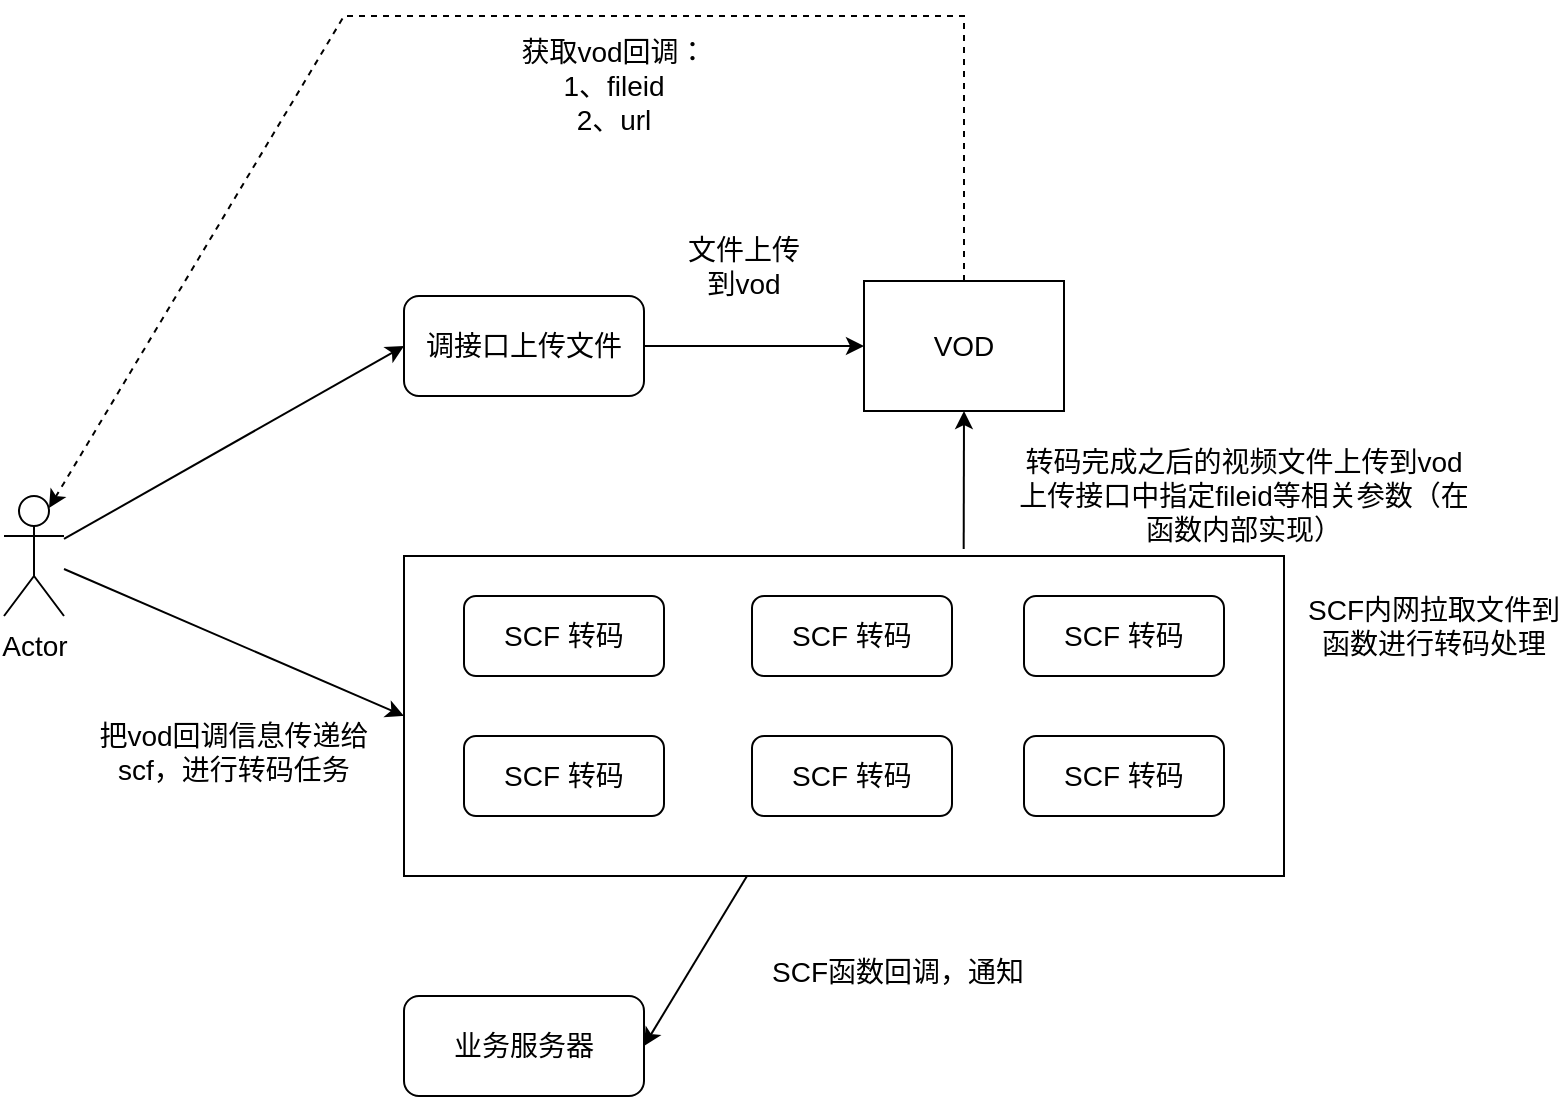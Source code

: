 <mxfile version="20.1.1" type="github">
  <diagram id="77WDoGPpaBxjXQUIE7XZ" name="Page-1">
    <mxGraphModel dx="1381" dy="769" grid="1" gridSize="10" guides="1" tooltips="1" connect="1" arrows="1" fold="1" page="1" pageScale="1" pageWidth="827" pageHeight="1169" math="0" shadow="0">
      <root>
        <mxCell id="0" />
        <mxCell id="1" parent="0" />
        <mxCell id="OLApJ6iFo3VQvdXCtHPA-3" value="" style="edgeStyle=orthogonalEdgeStyle;rounded=0;orthogonalLoop=1;jettySize=auto;html=1;fontSize=14;" parent="1" source="OLApJ6iFo3VQvdXCtHPA-1" target="OLApJ6iFo3VQvdXCtHPA-2" edge="1">
          <mxGeometry relative="1" as="geometry" />
        </mxCell>
        <mxCell id="OLApJ6iFo3VQvdXCtHPA-1" value="&lt;font style=&quot;font-size: 14px;&quot;&gt;调接口上传文件&lt;/font&gt;" style="rounded=1;whiteSpace=wrap;html=1;" parent="1" vertex="1">
          <mxGeometry x="240" y="260" width="120" height="50" as="geometry" />
        </mxCell>
        <mxCell id="OLApJ6iFo3VQvdXCtHPA-16" style="edgeStyle=none;rounded=0;orthogonalLoop=1;jettySize=auto;html=1;entryX=0.75;entryY=0.1;entryDx=0;entryDy=0;entryPerimeter=0;fontSize=14;dashed=1;" parent="1" source="OLApJ6iFo3VQvdXCtHPA-2" target="OLApJ6iFo3VQvdXCtHPA-12" edge="1">
          <mxGeometry relative="1" as="geometry">
            <Array as="points">
              <mxPoint x="520" y="120" />
              <mxPoint x="210" y="120" />
            </Array>
          </mxGeometry>
        </mxCell>
        <mxCell id="OLApJ6iFo3VQvdXCtHPA-2" value="VOD" style="rounded=0;whiteSpace=wrap;html=1;fontSize=14;" parent="1" vertex="1">
          <mxGeometry x="470" y="252.5" width="100" height="65" as="geometry" />
        </mxCell>
        <mxCell id="OLApJ6iFo3VQvdXCtHPA-4" value="文件上传到vod" style="text;html=1;strokeColor=none;fillColor=none;align=center;verticalAlign=middle;whiteSpace=wrap;rounded=0;fontSize=14;" parent="1" vertex="1">
          <mxGeometry x="380" y="230" width="60" height="30" as="geometry" />
        </mxCell>
        <mxCell id="OLApJ6iFo3VQvdXCtHPA-19" style="rounded=0;orthogonalLoop=1;jettySize=auto;html=1;entryX=0.5;entryY=1;entryDx=0;entryDy=0;fontSize=14;exitX=0.636;exitY=-0.022;exitDx=0;exitDy=0;exitPerimeter=0;" parent="1" source="OLApJ6iFo3VQvdXCtHPA-5" target="OLApJ6iFo3VQvdXCtHPA-2" edge="1">
          <mxGeometry relative="1" as="geometry" />
        </mxCell>
        <mxCell id="OLApJ6iFo3VQvdXCtHPA-22" style="edgeStyle=none;rounded=0;orthogonalLoop=1;jettySize=auto;html=1;entryX=1;entryY=0.5;entryDx=0;entryDy=0;fontSize=14;" parent="1" source="OLApJ6iFo3VQvdXCtHPA-5" target="OLApJ6iFo3VQvdXCtHPA-21" edge="1">
          <mxGeometry relative="1" as="geometry" />
        </mxCell>
        <mxCell id="OLApJ6iFo3VQvdXCtHPA-5" value="" style="rounded=0;whiteSpace=wrap;html=1;fontSize=14;" parent="1" vertex="1">
          <mxGeometry x="240" y="390" width="440" height="160" as="geometry" />
        </mxCell>
        <mxCell id="OLApJ6iFo3VQvdXCtHPA-6" value="SCF 转码" style="rounded=1;whiteSpace=wrap;html=1;fontSize=14;" parent="1" vertex="1">
          <mxGeometry x="270" y="410" width="100" height="40" as="geometry" />
        </mxCell>
        <mxCell id="OLApJ6iFo3VQvdXCtHPA-7" value="SCF 转码" style="rounded=1;whiteSpace=wrap;html=1;fontSize=14;" parent="1" vertex="1">
          <mxGeometry x="414" y="410" width="100" height="40" as="geometry" />
        </mxCell>
        <mxCell id="OLApJ6iFo3VQvdXCtHPA-8" value="SCF 转码" style="rounded=1;whiteSpace=wrap;html=1;fontSize=14;" parent="1" vertex="1">
          <mxGeometry x="550" y="410" width="100" height="40" as="geometry" />
        </mxCell>
        <mxCell id="OLApJ6iFo3VQvdXCtHPA-9" value="SCF 转码" style="rounded=1;whiteSpace=wrap;html=1;fontSize=14;" parent="1" vertex="1">
          <mxGeometry x="270" y="480" width="100" height="40" as="geometry" />
        </mxCell>
        <mxCell id="OLApJ6iFo3VQvdXCtHPA-10" value="SCF 转码" style="rounded=1;whiteSpace=wrap;html=1;fontSize=14;" parent="1" vertex="1">
          <mxGeometry x="414" y="480" width="100" height="40" as="geometry" />
        </mxCell>
        <mxCell id="OLApJ6iFo3VQvdXCtHPA-11" value="SCF 转码" style="rounded=1;whiteSpace=wrap;html=1;fontSize=14;" parent="1" vertex="1">
          <mxGeometry x="550" y="480" width="100" height="40" as="geometry" />
        </mxCell>
        <mxCell id="OLApJ6iFo3VQvdXCtHPA-13" style="rounded=0;orthogonalLoop=1;jettySize=auto;html=1;entryX=0;entryY=0.5;entryDx=0;entryDy=0;fontSize=14;" parent="1" source="OLApJ6iFo3VQvdXCtHPA-12" target="OLApJ6iFo3VQvdXCtHPA-1" edge="1">
          <mxGeometry relative="1" as="geometry" />
        </mxCell>
        <mxCell id="OLApJ6iFo3VQvdXCtHPA-14" style="edgeStyle=none;rounded=0;orthogonalLoop=1;jettySize=auto;html=1;entryX=0;entryY=0.5;entryDx=0;entryDy=0;fontSize=14;" parent="1" source="OLApJ6iFo3VQvdXCtHPA-12" target="OLApJ6iFo3VQvdXCtHPA-5" edge="1">
          <mxGeometry relative="1" as="geometry" />
        </mxCell>
        <mxCell id="OLApJ6iFo3VQvdXCtHPA-12" value="Actor" style="shape=umlActor;verticalLabelPosition=bottom;verticalAlign=top;html=1;outlineConnect=0;fontSize=14;" parent="1" vertex="1">
          <mxGeometry x="40" y="360" width="30" height="60" as="geometry" />
        </mxCell>
        <mxCell id="OLApJ6iFo3VQvdXCtHPA-15" value="把vod回调信息传递给scf，进行转码任务" style="text;html=1;strokeColor=none;fillColor=none;align=center;verticalAlign=middle;whiteSpace=wrap;rounded=0;fontSize=14;" parent="1" vertex="1">
          <mxGeometry x="80" y="470" width="150" height="35" as="geometry" />
        </mxCell>
        <mxCell id="OLApJ6iFo3VQvdXCtHPA-17" value="获取vod回调：&lt;br&gt;1、fileid&lt;br&gt;2、url" style="text;html=1;strokeColor=none;fillColor=none;align=center;verticalAlign=middle;whiteSpace=wrap;rounded=0;fontSize=14;" parent="1" vertex="1">
          <mxGeometry x="260" y="130" width="170" height="50" as="geometry" />
        </mxCell>
        <mxCell id="OLApJ6iFo3VQvdXCtHPA-18" value="SCF内网拉取文件到函数进行转码处理" style="text;html=1;strokeColor=none;fillColor=none;align=center;verticalAlign=middle;whiteSpace=wrap;rounded=0;fontSize=14;" parent="1" vertex="1">
          <mxGeometry x="690" y="400" width="130" height="50" as="geometry" />
        </mxCell>
        <mxCell id="OLApJ6iFo3VQvdXCtHPA-20" value="转码完成之后的视频文件上传到vod&lt;br&gt;上传接口中指定fileid等相关参数（在函数内部实现）" style="text;html=1;strokeColor=none;fillColor=none;align=center;verticalAlign=middle;whiteSpace=wrap;rounded=0;fontSize=14;" parent="1" vertex="1">
          <mxGeometry x="540" y="340" width="240" height="40" as="geometry" />
        </mxCell>
        <mxCell id="OLApJ6iFo3VQvdXCtHPA-21" value="&lt;span style=&quot;font-size: 14px;&quot;&gt;业务服务器&lt;/span&gt;" style="rounded=1;whiteSpace=wrap;html=1;" parent="1" vertex="1">
          <mxGeometry x="240" y="610" width="120" height="50" as="geometry" />
        </mxCell>
        <mxCell id="OLApJ6iFo3VQvdXCtHPA-23" value="SCF函数回调，通知" style="text;html=1;strokeColor=none;fillColor=none;align=center;verticalAlign=middle;whiteSpace=wrap;rounded=0;fontSize=14;" parent="1" vertex="1">
          <mxGeometry x="414" y="585" width="146" height="25" as="geometry" />
        </mxCell>
      </root>
    </mxGraphModel>
  </diagram>
</mxfile>
